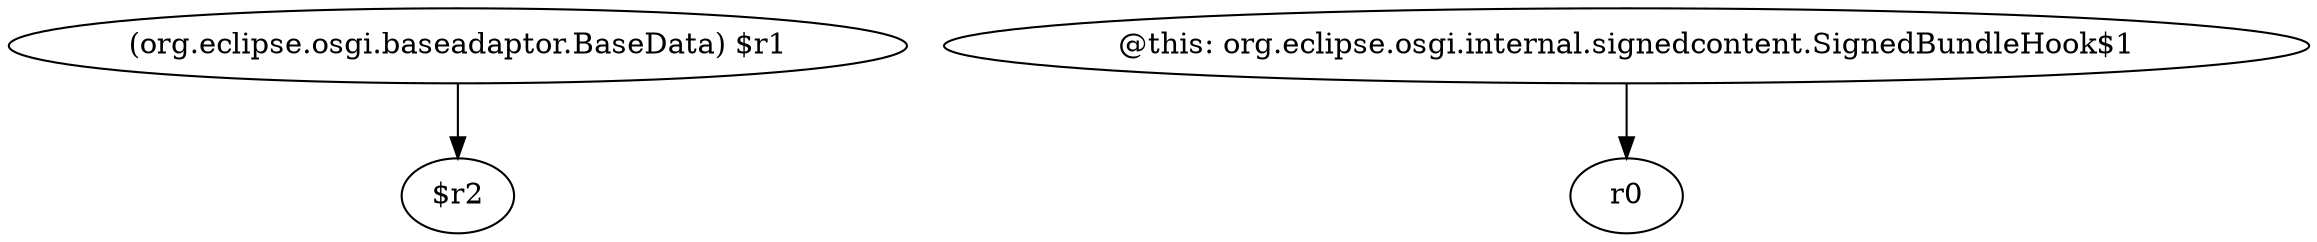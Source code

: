 digraph g {
0[label="(org.eclipse.osgi.baseadaptor.BaseData) $r1"]
1[label="$r2"]
0->1[label=""]
2[label="@this: org.eclipse.osgi.internal.signedcontent.SignedBundleHook$1"]
3[label="r0"]
2->3[label=""]
}
